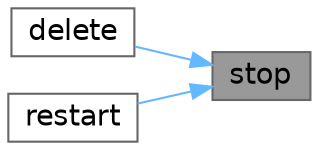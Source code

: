 digraph "stop"
{
 // LATEX_PDF_SIZE
  bgcolor="transparent";
  edge [fontname=Helvetica,fontsize=14,labelfontname=Helvetica,labelfontsize=14];
  node [fontname=Helvetica,fontsize=14,shape=box,height=0.2,width=0.4];
  rankdir="RL";
  Node1 [id="Node000001",label="stop",height=0.2,width=0.4,color="gray40", fillcolor="grey60", style="filled", fontcolor="black",tooltip=" "];
  Node1 -> Node2 [id="edge1_Node000001_Node000002",dir="back",color="steelblue1",style="solid",tooltip=" "];
  Node2 [id="Node000002",label="delete",height=0.2,width=0.4,color="grey40", fillcolor="white", style="filled",URL="$df/d28/classWin32Service.html#a13bdffdd926f26b825ea57066334ff01",tooltip=" "];
  Node1 -> Node3 [id="edge2_Node000001_Node000003",dir="back",color="steelblue1",style="solid",tooltip=" "];
  Node3 [id="Node000003",label="restart",height=0.2,width=0.4,color="grey40", fillcolor="white", style="filled",URL="$df/d28/classWin32Service.html#ac8de9e38ce27c87f710dff42a13455cf",tooltip=" "];
}
